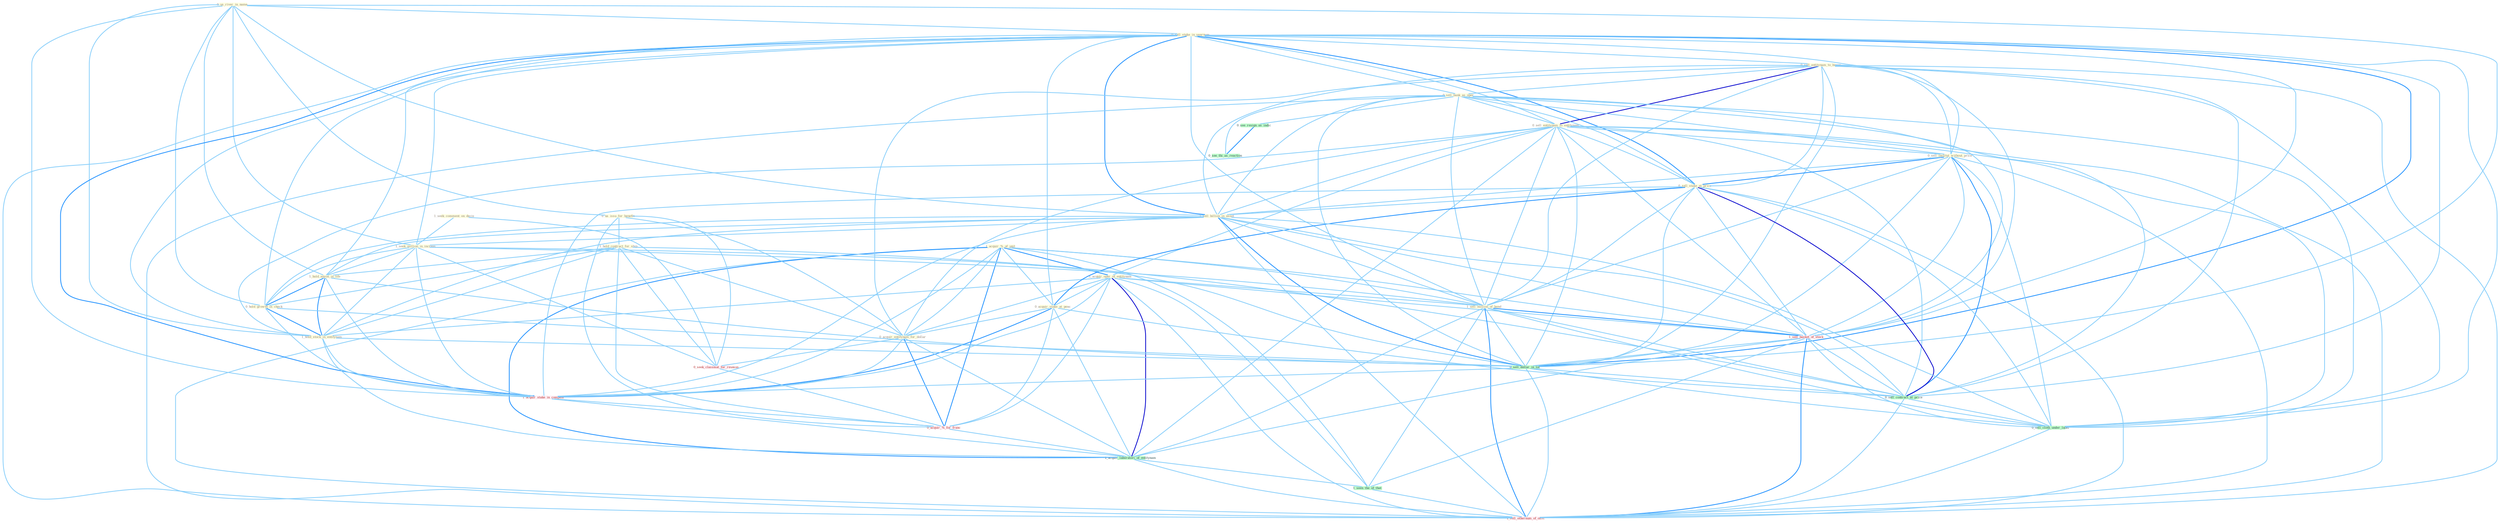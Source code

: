 Graph G{ 
    node
    [shape=polygon,style=filled,width=.5,height=.06,color="#BDFCC9",fixedsize=true,fontsize=4,
    fontcolor="#2f4f4f"];
    {node
    [color="#ffffe0", fontcolor="#8b7d6b"] "1_seek_comment_on_decis " "0_us_river_in_name " "1_acquir_%_of_unit " "0_us_issu_for_benefit " "0_sell_stake_in_yearnum " "0_sell_entitynam_to_buyer " "0_sell_bank_as_oper " "0_sell_entitynam_to_entitynam " "0_sell_institut_without_price " "1_acquir_oper_of_entitynam " "1_hold_contract_for_ship " "0_sell_stake_at_price " "1_sell_billion_in_asset " "1_seek_million_in_increas " "1_hold_anyon_in_life " "1_sell_million_of_bond " "0_acquir_stake_at_penc " "0_acquir_entitynam_for_dollar " "0_hold_growth_in_check " "1_hold_stock_in_entitynam "}
{node [color="#fff0f5", fontcolor="#b22222"] "0_seek_classmat_for_reunion " "1_sell_basket_of_stock " "1_acquir_stake_in_compani " "0_acquir_%_for_franc " "1_sell_othernum_of_offic "}
edge [color="#B0E2FF"];

	"1_seek_comment_on_decis " -- "1_seek_million_in_increas " [w="1", color="#87cefa" ];
	"1_seek_comment_on_decis " -- "0_seek_classmat_for_reunion " [w="1", color="#87cefa" ];
	"0_us_river_in_name " -- "0_us_issu_for_benefit " [w="1", color="#87cefa" ];
	"0_us_river_in_name " -- "0_sell_stake_in_yearnum " [w="1", color="#87cefa" ];
	"0_us_river_in_name " -- "1_sell_billion_in_asset " [w="1", color="#87cefa" ];
	"0_us_river_in_name " -- "1_seek_million_in_increas " [w="1", color="#87cefa" ];
	"0_us_river_in_name " -- "1_hold_anyon_in_life " [w="1", color="#87cefa" ];
	"0_us_river_in_name " -- "0_hold_growth_in_check " [w="1", color="#87cefa" ];
	"0_us_river_in_name " -- "1_hold_stock_in_entitynam " [w="1", color="#87cefa" ];
	"0_us_river_in_name " -- "0_sell_dollar_in_lot " [w="1", color="#87cefa" ];
	"0_us_river_in_name " -- "1_acquir_stake_in_compani " [w="1", color="#87cefa" ];
	"1_acquir_%_of_unit " -- "1_acquir_oper_of_entitynam " [w="2", color="#1e90ff" , len=0.8];
	"1_acquir_%_of_unit " -- "1_sell_million_of_bond " [w="1", color="#87cefa" ];
	"1_acquir_%_of_unit " -- "0_acquir_stake_at_penc " [w="1", color="#87cefa" ];
	"1_acquir_%_of_unit " -- "0_acquir_entitynam_for_dollar " [w="1", color="#87cefa" ];
	"1_acquir_%_of_unit " -- "1_sell_basket_of_stock " [w="1", color="#87cefa" ];
	"1_acquir_%_of_unit " -- "1_acquir_stake_in_compani " [w="1", color="#87cefa" ];
	"1_acquir_%_of_unit " -- "0_acquir_%_for_franc " [w="2", color="#1e90ff" , len=0.8];
	"1_acquir_%_of_unit " -- "1_acquir_laboratori_of_entitynam " [w="2", color="#1e90ff" , len=0.8];
	"1_acquir_%_of_unit " -- "1_seen_the_of_that " [w="1", color="#87cefa" ];
	"1_acquir_%_of_unit " -- "1_sell_othernum_of_offic " [w="1", color="#87cefa" ];
	"0_us_issu_for_benefit " -- "1_hold_contract_for_ship " [w="1", color="#87cefa" ];
	"0_us_issu_for_benefit " -- "0_acquir_entitynam_for_dollar " [w="1", color="#87cefa" ];
	"0_us_issu_for_benefit " -- "0_seek_classmat_for_reunion " [w="1", color="#87cefa" ];
	"0_us_issu_for_benefit " -- "0_acquir_%_for_franc " [w="1", color="#87cefa" ];
	"0_sell_stake_in_yearnum " -- "0_sell_entitynam_to_buyer " [w="1", color="#87cefa" ];
	"0_sell_stake_in_yearnum " -- "0_sell_bank_as_oper " [w="1", color="#87cefa" ];
	"0_sell_stake_in_yearnum " -- "0_sell_entitynam_to_entitynam " [w="1", color="#87cefa" ];
	"0_sell_stake_in_yearnum " -- "0_sell_institut_without_price " [w="1", color="#87cefa" ];
	"0_sell_stake_in_yearnum " -- "0_sell_stake_at_price " [w="2", color="#1e90ff" , len=0.8];
	"0_sell_stake_in_yearnum " -- "1_sell_billion_in_asset " [w="2", color="#1e90ff" , len=0.8];
	"0_sell_stake_in_yearnum " -- "1_seek_million_in_increas " [w="1", color="#87cefa" ];
	"0_sell_stake_in_yearnum " -- "1_hold_anyon_in_life " [w="1", color="#87cefa" ];
	"0_sell_stake_in_yearnum " -- "1_sell_million_of_bond " [w="1", color="#87cefa" ];
	"0_sell_stake_in_yearnum " -- "0_acquir_stake_at_penc " [w="1", color="#87cefa" ];
	"0_sell_stake_in_yearnum " -- "0_hold_growth_in_check " [w="1", color="#87cefa" ];
	"0_sell_stake_in_yearnum " -- "1_hold_stock_in_entitynam " [w="1", color="#87cefa" ];
	"0_sell_stake_in_yearnum " -- "1_sell_basket_of_stock " [w="1", color="#87cefa" ];
	"0_sell_stake_in_yearnum " -- "0_sell_dollar_in_lot " [w="2", color="#1e90ff" , len=0.8];
	"0_sell_stake_in_yearnum " -- "1_acquir_stake_in_compani " [w="2", color="#1e90ff" , len=0.8];
	"0_sell_stake_in_yearnum " -- "0_sell_contract_at_price " [w="1", color="#87cefa" ];
	"0_sell_stake_in_yearnum " -- "0_sell_cloth_under_label " [w="1", color="#87cefa" ];
	"0_sell_stake_in_yearnum " -- "1_sell_othernum_of_offic " [w="1", color="#87cefa" ];
	"0_sell_entitynam_to_buyer " -- "0_sell_bank_as_oper " [w="1", color="#87cefa" ];
	"0_sell_entitynam_to_buyer " -- "0_sell_entitynam_to_entitynam " [w="3", color="#0000cd" , len=0.6];
	"0_sell_entitynam_to_buyer " -- "0_sell_institut_without_price " [w="1", color="#87cefa" ];
	"0_sell_entitynam_to_buyer " -- "0_sell_stake_at_price " [w="1", color="#87cefa" ];
	"0_sell_entitynam_to_buyer " -- "1_sell_billion_in_asset " [w="1", color="#87cefa" ];
	"0_sell_entitynam_to_buyer " -- "1_sell_million_of_bond " [w="1", color="#87cefa" ];
	"0_sell_entitynam_to_buyer " -- "0_acquir_entitynam_for_dollar " [w="1", color="#87cefa" ];
	"0_sell_entitynam_to_buyer " -- "1_sell_basket_of_stock " [w="1", color="#87cefa" ];
	"0_sell_entitynam_to_buyer " -- "0_sell_dollar_in_lot " [w="1", color="#87cefa" ];
	"0_sell_entitynam_to_buyer " -- "0_sell_contract_at_price " [w="1", color="#87cefa" ];
	"0_sell_entitynam_to_buyer " -- "0_sell_cloth_under_label " [w="1", color="#87cefa" ];
	"0_sell_entitynam_to_buyer " -- "1_sell_othernum_of_offic " [w="1", color="#87cefa" ];
	"0_sell_bank_as_oper " -- "0_sell_entitynam_to_entitynam " [w="1", color="#87cefa" ];
	"0_sell_bank_as_oper " -- "0_sell_institut_without_price " [w="1", color="#87cefa" ];
	"0_sell_bank_as_oper " -- "0_sell_stake_at_price " [w="1", color="#87cefa" ];
	"0_sell_bank_as_oper " -- "1_sell_billion_in_asset " [w="1", color="#87cefa" ];
	"0_sell_bank_as_oper " -- "1_sell_million_of_bond " [w="1", color="#87cefa" ];
	"0_sell_bank_as_oper " -- "1_sell_basket_of_stock " [w="1", color="#87cefa" ];
	"0_sell_bank_as_oper " -- "0_sell_dollar_in_lot " [w="1", color="#87cefa" ];
	"0_sell_bank_as_oper " -- "0_see_resign_as_indic " [w="1", color="#87cefa" ];
	"0_sell_bank_as_oper " -- "0_sell_contract_at_price " [w="1", color="#87cefa" ];
	"0_sell_bank_as_oper " -- "0_sell_cloth_under_label " [w="1", color="#87cefa" ];
	"0_sell_bank_as_oper " -- "1_sell_othernum_of_offic " [w="1", color="#87cefa" ];
	"0_sell_bank_as_oper " -- "0_see_thi_as_reaction " [w="1", color="#87cefa" ];
	"0_sell_entitynam_to_entitynam " -- "0_sell_institut_without_price " [w="1", color="#87cefa" ];
	"0_sell_entitynam_to_entitynam " -- "1_acquir_oper_of_entitynam " [w="1", color="#87cefa" ];
	"0_sell_entitynam_to_entitynam " -- "0_sell_stake_at_price " [w="1", color="#87cefa" ];
	"0_sell_entitynam_to_entitynam " -- "1_sell_billion_in_asset " [w="1", color="#87cefa" ];
	"0_sell_entitynam_to_entitynam " -- "1_sell_million_of_bond " [w="1", color="#87cefa" ];
	"0_sell_entitynam_to_entitynam " -- "0_acquir_entitynam_for_dollar " [w="1", color="#87cefa" ];
	"0_sell_entitynam_to_entitynam " -- "1_hold_stock_in_entitynam " [w="1", color="#87cefa" ];
	"0_sell_entitynam_to_entitynam " -- "1_sell_basket_of_stock " [w="1", color="#87cefa" ];
	"0_sell_entitynam_to_entitynam " -- "0_sell_dollar_in_lot " [w="1", color="#87cefa" ];
	"0_sell_entitynam_to_entitynam " -- "0_sell_contract_at_price " [w="1", color="#87cefa" ];
	"0_sell_entitynam_to_entitynam " -- "1_acquir_laboratori_of_entitynam " [w="1", color="#87cefa" ];
	"0_sell_entitynam_to_entitynam " -- "0_sell_cloth_under_label " [w="1", color="#87cefa" ];
	"0_sell_entitynam_to_entitynam " -- "1_sell_othernum_of_offic " [w="1", color="#87cefa" ];
	"0_sell_institut_without_price " -- "0_sell_stake_at_price " [w="2", color="#1e90ff" , len=0.8];
	"0_sell_institut_without_price " -- "1_sell_billion_in_asset " [w="1", color="#87cefa" ];
	"0_sell_institut_without_price " -- "1_sell_million_of_bond " [w="1", color="#87cefa" ];
	"0_sell_institut_without_price " -- "1_sell_basket_of_stock " [w="1", color="#87cefa" ];
	"0_sell_institut_without_price " -- "0_sell_dollar_in_lot " [w="1", color="#87cefa" ];
	"0_sell_institut_without_price " -- "0_sell_contract_at_price " [w="2", color="#1e90ff" , len=0.8];
	"0_sell_institut_without_price " -- "0_sell_cloth_under_label " [w="1", color="#87cefa" ];
	"0_sell_institut_without_price " -- "1_sell_othernum_of_offic " [w="1", color="#87cefa" ];
	"1_acquir_oper_of_entitynam " -- "1_sell_million_of_bond " [w="1", color="#87cefa" ];
	"1_acquir_oper_of_entitynam " -- "0_acquir_stake_at_penc " [w="1", color="#87cefa" ];
	"1_acquir_oper_of_entitynam " -- "0_acquir_entitynam_for_dollar " [w="1", color="#87cefa" ];
	"1_acquir_oper_of_entitynam " -- "1_hold_stock_in_entitynam " [w="1", color="#87cefa" ];
	"1_acquir_oper_of_entitynam " -- "1_sell_basket_of_stock " [w="1", color="#87cefa" ];
	"1_acquir_oper_of_entitynam " -- "1_acquir_stake_in_compani " [w="1", color="#87cefa" ];
	"1_acquir_oper_of_entitynam " -- "0_acquir_%_for_franc " [w="1", color="#87cefa" ];
	"1_acquir_oper_of_entitynam " -- "1_acquir_laboratori_of_entitynam " [w="3", color="#0000cd" , len=0.6];
	"1_acquir_oper_of_entitynam " -- "1_seen_the_of_that " [w="1", color="#87cefa" ];
	"1_acquir_oper_of_entitynam " -- "1_sell_othernum_of_offic " [w="1", color="#87cefa" ];
	"1_hold_contract_for_ship " -- "1_hold_anyon_in_life " [w="1", color="#87cefa" ];
	"1_hold_contract_for_ship " -- "0_acquir_entitynam_for_dollar " [w="1", color="#87cefa" ];
	"1_hold_contract_for_ship " -- "0_hold_growth_in_check " [w="1", color="#87cefa" ];
	"1_hold_contract_for_ship " -- "1_hold_stock_in_entitynam " [w="1", color="#87cefa" ];
	"1_hold_contract_for_ship " -- "0_seek_classmat_for_reunion " [w="1", color="#87cefa" ];
	"1_hold_contract_for_ship " -- "0_acquir_%_for_franc " [w="1", color="#87cefa" ];
	"1_hold_contract_for_ship " -- "0_sell_contract_at_price " [w="1", color="#87cefa" ];
	"0_sell_stake_at_price " -- "1_sell_billion_in_asset " [w="1", color="#87cefa" ];
	"0_sell_stake_at_price " -- "1_sell_million_of_bond " [w="1", color="#87cefa" ];
	"0_sell_stake_at_price " -- "0_acquir_stake_at_penc " [w="2", color="#1e90ff" , len=0.8];
	"0_sell_stake_at_price " -- "1_sell_basket_of_stock " [w="1", color="#87cefa" ];
	"0_sell_stake_at_price " -- "0_sell_dollar_in_lot " [w="1", color="#87cefa" ];
	"0_sell_stake_at_price " -- "1_acquir_stake_in_compani " [w="1", color="#87cefa" ];
	"0_sell_stake_at_price " -- "0_sell_contract_at_price " [w="3", color="#0000cd" , len=0.6];
	"0_sell_stake_at_price " -- "0_sell_cloth_under_label " [w="1", color="#87cefa" ];
	"0_sell_stake_at_price " -- "1_sell_othernum_of_offic " [w="1", color="#87cefa" ];
	"1_sell_billion_in_asset " -- "1_seek_million_in_increas " [w="1", color="#87cefa" ];
	"1_sell_billion_in_asset " -- "1_hold_anyon_in_life " [w="1", color="#87cefa" ];
	"1_sell_billion_in_asset " -- "1_sell_million_of_bond " [w="1", color="#87cefa" ];
	"1_sell_billion_in_asset " -- "0_hold_growth_in_check " [w="1", color="#87cefa" ];
	"1_sell_billion_in_asset " -- "1_hold_stock_in_entitynam " [w="1", color="#87cefa" ];
	"1_sell_billion_in_asset " -- "1_sell_basket_of_stock " [w="1", color="#87cefa" ];
	"1_sell_billion_in_asset " -- "0_sell_dollar_in_lot " [w="2", color="#1e90ff" , len=0.8];
	"1_sell_billion_in_asset " -- "1_acquir_stake_in_compani " [w="1", color="#87cefa" ];
	"1_sell_billion_in_asset " -- "0_sell_contract_at_price " [w="1", color="#87cefa" ];
	"1_sell_billion_in_asset " -- "0_sell_cloth_under_label " [w="1", color="#87cefa" ];
	"1_sell_billion_in_asset " -- "1_sell_othernum_of_offic " [w="1", color="#87cefa" ];
	"1_seek_million_in_increas " -- "1_hold_anyon_in_life " [w="1", color="#87cefa" ];
	"1_seek_million_in_increas " -- "1_sell_million_of_bond " [w="1", color="#87cefa" ];
	"1_seek_million_in_increas " -- "0_hold_growth_in_check " [w="1", color="#87cefa" ];
	"1_seek_million_in_increas " -- "1_hold_stock_in_entitynam " [w="1", color="#87cefa" ];
	"1_seek_million_in_increas " -- "0_seek_classmat_for_reunion " [w="1", color="#87cefa" ];
	"1_seek_million_in_increas " -- "0_sell_dollar_in_lot " [w="1", color="#87cefa" ];
	"1_seek_million_in_increas " -- "1_acquir_stake_in_compani " [w="1", color="#87cefa" ];
	"1_hold_anyon_in_life " -- "0_hold_growth_in_check " [w="2", color="#1e90ff" , len=0.8];
	"1_hold_anyon_in_life " -- "1_hold_stock_in_entitynam " [w="2", color="#1e90ff" , len=0.8];
	"1_hold_anyon_in_life " -- "0_sell_dollar_in_lot " [w="1", color="#87cefa" ];
	"1_hold_anyon_in_life " -- "1_acquir_stake_in_compani " [w="1", color="#87cefa" ];
	"1_sell_million_of_bond " -- "1_sell_basket_of_stock " [w="2", color="#1e90ff" , len=0.8];
	"1_sell_million_of_bond " -- "0_sell_dollar_in_lot " [w="1", color="#87cefa" ];
	"1_sell_million_of_bond " -- "0_sell_contract_at_price " [w="1", color="#87cefa" ];
	"1_sell_million_of_bond " -- "1_acquir_laboratori_of_entitynam " [w="1", color="#87cefa" ];
	"1_sell_million_of_bond " -- "0_sell_cloth_under_label " [w="1", color="#87cefa" ];
	"1_sell_million_of_bond " -- "1_seen_the_of_that " [w="1", color="#87cefa" ];
	"1_sell_million_of_bond " -- "1_sell_othernum_of_offic " [w="2", color="#1e90ff" , len=0.8];
	"0_acquir_stake_at_penc " -- "0_acquir_entitynam_for_dollar " [w="1", color="#87cefa" ];
	"0_acquir_stake_at_penc " -- "1_acquir_stake_in_compani " [w="2", color="#1e90ff" , len=0.8];
	"0_acquir_stake_at_penc " -- "0_acquir_%_for_franc " [w="1", color="#87cefa" ];
	"0_acquir_stake_at_penc " -- "0_sell_contract_at_price " [w="1", color="#87cefa" ];
	"0_acquir_stake_at_penc " -- "1_acquir_laboratori_of_entitynam " [w="1", color="#87cefa" ];
	"0_acquir_entitynam_for_dollar " -- "0_seek_classmat_for_reunion " [w="1", color="#87cefa" ];
	"0_acquir_entitynam_for_dollar " -- "1_acquir_stake_in_compani " [w="1", color="#87cefa" ];
	"0_acquir_entitynam_for_dollar " -- "0_acquir_%_for_franc " [w="2", color="#1e90ff" , len=0.8];
	"0_acquir_entitynam_for_dollar " -- "1_acquir_laboratori_of_entitynam " [w="1", color="#87cefa" ];
	"0_hold_growth_in_check " -- "1_hold_stock_in_entitynam " [w="2", color="#1e90ff" , len=0.8];
	"0_hold_growth_in_check " -- "0_sell_dollar_in_lot " [w="1", color="#87cefa" ];
	"0_hold_growth_in_check " -- "1_acquir_stake_in_compani " [w="1", color="#87cefa" ];
	"1_hold_stock_in_entitynam " -- "0_sell_dollar_in_lot " [w="1", color="#87cefa" ];
	"1_hold_stock_in_entitynam " -- "1_acquir_stake_in_compani " [w="1", color="#87cefa" ];
	"1_hold_stock_in_entitynam " -- "1_acquir_laboratori_of_entitynam " [w="1", color="#87cefa" ];
	"0_seek_classmat_for_reunion " -- "0_acquir_%_for_franc " [w="1", color="#87cefa" ];
	"1_sell_basket_of_stock " -- "0_sell_dollar_in_lot " [w="1", color="#87cefa" ];
	"1_sell_basket_of_stock " -- "0_sell_contract_at_price " [w="1", color="#87cefa" ];
	"1_sell_basket_of_stock " -- "1_acquir_laboratori_of_entitynam " [w="1", color="#87cefa" ];
	"1_sell_basket_of_stock " -- "0_sell_cloth_under_label " [w="1", color="#87cefa" ];
	"1_sell_basket_of_stock " -- "1_seen_the_of_that " [w="1", color="#87cefa" ];
	"1_sell_basket_of_stock " -- "1_sell_othernum_of_offic " [w="2", color="#1e90ff" , len=0.8];
	"0_sell_dollar_in_lot " -- "1_acquir_stake_in_compani " [w="1", color="#87cefa" ];
	"0_sell_dollar_in_lot " -- "0_sell_contract_at_price " [w="1", color="#87cefa" ];
	"0_sell_dollar_in_lot " -- "0_sell_cloth_under_label " [w="1", color="#87cefa" ];
	"0_sell_dollar_in_lot " -- "1_sell_othernum_of_offic " [w="1", color="#87cefa" ];
	"0_see_resign_as_indic " -- "0_see_thi_as_reaction " [w="2", color="#1e90ff" , len=0.8];
	"1_acquir_stake_in_compani " -- "0_acquir_%_for_franc " [w="1", color="#87cefa" ];
	"1_acquir_stake_in_compani " -- "1_acquir_laboratori_of_entitynam " [w="1", color="#87cefa" ];
	"0_acquir_%_for_franc " -- "1_acquir_laboratori_of_entitynam " [w="1", color="#87cefa" ];
	"0_sell_contract_at_price " -- "0_sell_cloth_under_label " [w="1", color="#87cefa" ];
	"0_sell_contract_at_price " -- "1_sell_othernum_of_offic " [w="1", color="#87cefa" ];
	"1_acquir_laboratori_of_entitynam " -- "1_seen_the_of_that " [w="1", color="#87cefa" ];
	"1_acquir_laboratori_of_entitynam " -- "1_sell_othernum_of_offic " [w="1", color="#87cefa" ];
	"0_sell_cloth_under_label " -- "1_sell_othernum_of_offic " [w="1", color="#87cefa" ];
	"1_seen_the_of_that " -- "1_sell_othernum_of_offic " [w="1", color="#87cefa" ];
}